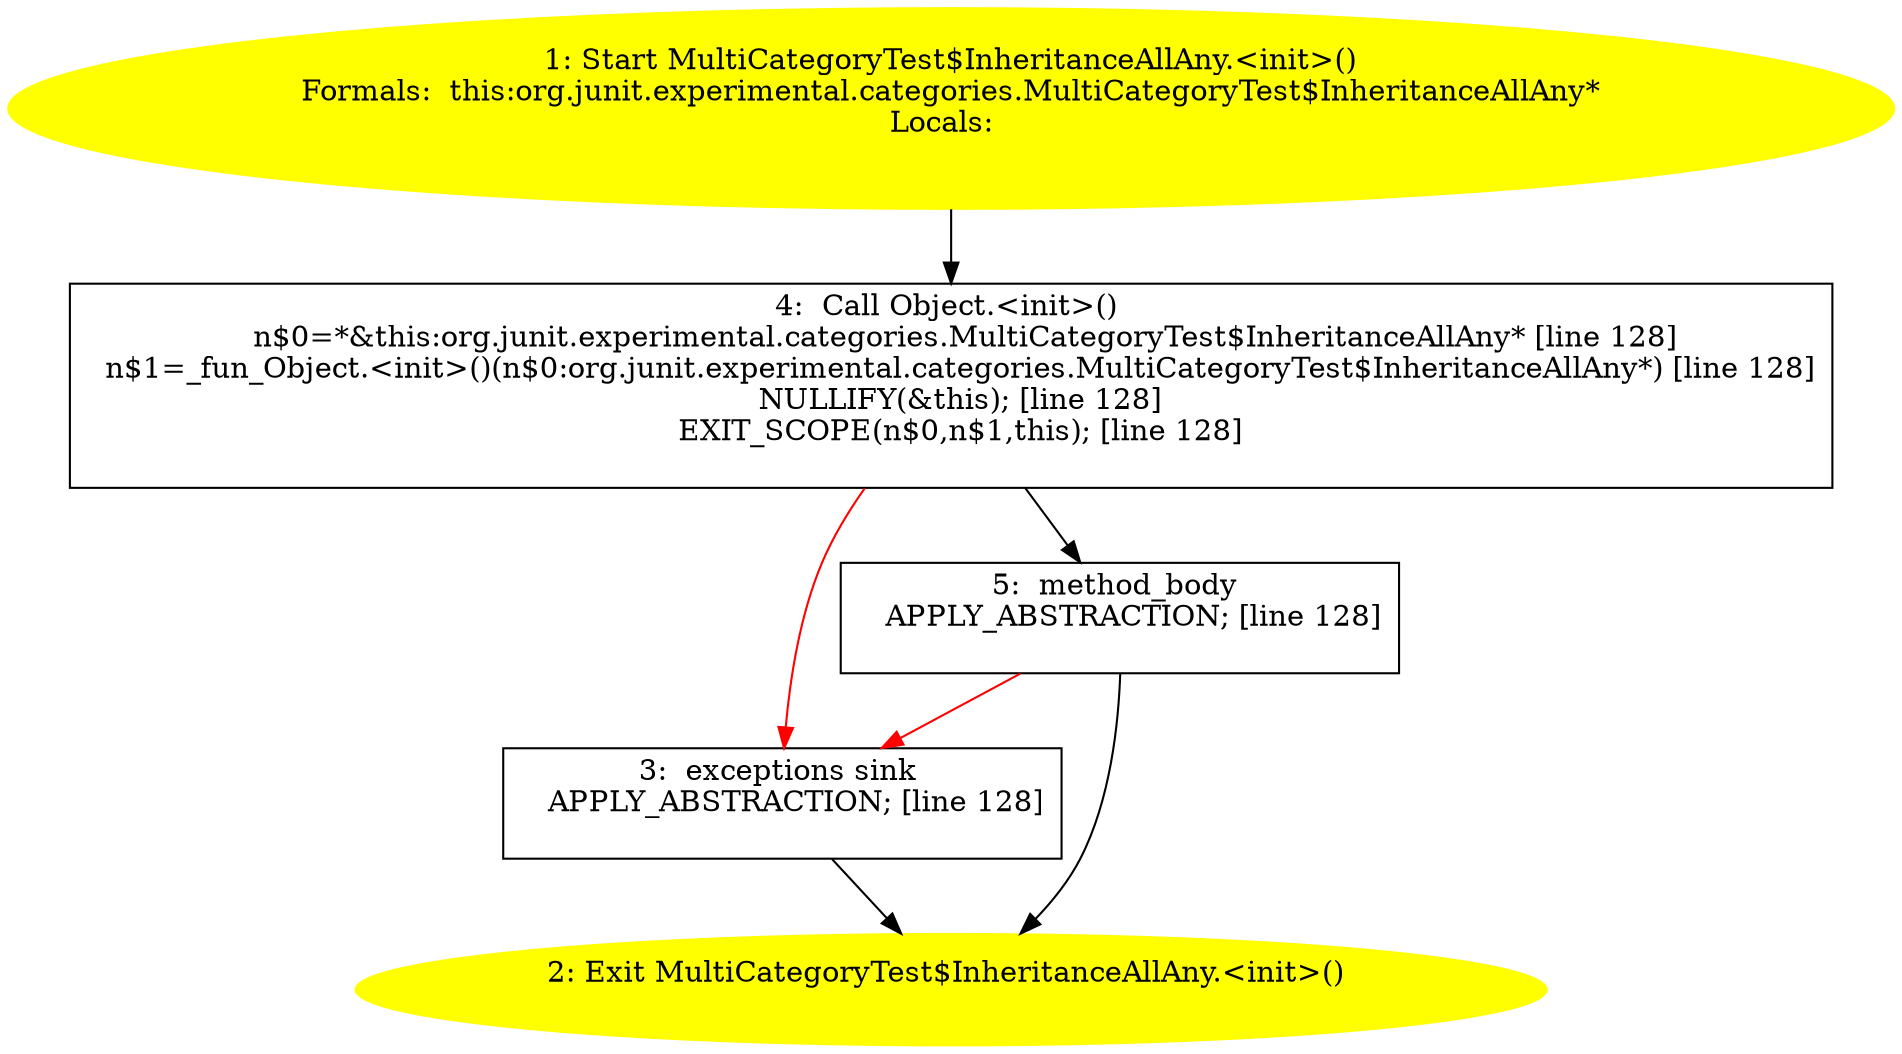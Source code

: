 /* @generated */
digraph cfg {
"org.junit.experimental.categories.MultiCategoryTest$InheritanceAllAny.<init>().31037dc1e2f2df6e123323dba46e2962_1" [label="1: Start MultiCategoryTest$InheritanceAllAny.<init>()\nFormals:  this:org.junit.experimental.categories.MultiCategoryTest$InheritanceAllAny*\nLocals:  \n  " color=yellow style=filled]
	

	 "org.junit.experimental.categories.MultiCategoryTest$InheritanceAllAny.<init>().31037dc1e2f2df6e123323dba46e2962_1" -> "org.junit.experimental.categories.MultiCategoryTest$InheritanceAllAny.<init>().31037dc1e2f2df6e123323dba46e2962_4" ;
"org.junit.experimental.categories.MultiCategoryTest$InheritanceAllAny.<init>().31037dc1e2f2df6e123323dba46e2962_2" [label="2: Exit MultiCategoryTest$InheritanceAllAny.<init>() \n  " color=yellow style=filled]
	

"org.junit.experimental.categories.MultiCategoryTest$InheritanceAllAny.<init>().31037dc1e2f2df6e123323dba46e2962_3" [label="3:  exceptions sink \n   APPLY_ABSTRACTION; [line 128]\n " shape="box"]
	

	 "org.junit.experimental.categories.MultiCategoryTest$InheritanceAllAny.<init>().31037dc1e2f2df6e123323dba46e2962_3" -> "org.junit.experimental.categories.MultiCategoryTest$InheritanceAllAny.<init>().31037dc1e2f2df6e123323dba46e2962_2" ;
"org.junit.experimental.categories.MultiCategoryTest$InheritanceAllAny.<init>().31037dc1e2f2df6e123323dba46e2962_4" [label="4:  Call Object.<init>() \n   n$0=*&this:org.junit.experimental.categories.MultiCategoryTest$InheritanceAllAny* [line 128]\n  n$1=_fun_Object.<init>()(n$0:org.junit.experimental.categories.MultiCategoryTest$InheritanceAllAny*) [line 128]\n  NULLIFY(&this); [line 128]\n  EXIT_SCOPE(n$0,n$1,this); [line 128]\n " shape="box"]
	

	 "org.junit.experimental.categories.MultiCategoryTest$InheritanceAllAny.<init>().31037dc1e2f2df6e123323dba46e2962_4" -> "org.junit.experimental.categories.MultiCategoryTest$InheritanceAllAny.<init>().31037dc1e2f2df6e123323dba46e2962_5" ;
	 "org.junit.experimental.categories.MultiCategoryTest$InheritanceAllAny.<init>().31037dc1e2f2df6e123323dba46e2962_4" -> "org.junit.experimental.categories.MultiCategoryTest$InheritanceAllAny.<init>().31037dc1e2f2df6e123323dba46e2962_3" [color="red" ];
"org.junit.experimental.categories.MultiCategoryTest$InheritanceAllAny.<init>().31037dc1e2f2df6e123323dba46e2962_5" [label="5:  method_body \n   APPLY_ABSTRACTION; [line 128]\n " shape="box"]
	

	 "org.junit.experimental.categories.MultiCategoryTest$InheritanceAllAny.<init>().31037dc1e2f2df6e123323dba46e2962_5" -> "org.junit.experimental.categories.MultiCategoryTest$InheritanceAllAny.<init>().31037dc1e2f2df6e123323dba46e2962_2" ;
	 "org.junit.experimental.categories.MultiCategoryTest$InheritanceAllAny.<init>().31037dc1e2f2df6e123323dba46e2962_5" -> "org.junit.experimental.categories.MultiCategoryTest$InheritanceAllAny.<init>().31037dc1e2f2df6e123323dba46e2962_3" [color="red" ];
}
